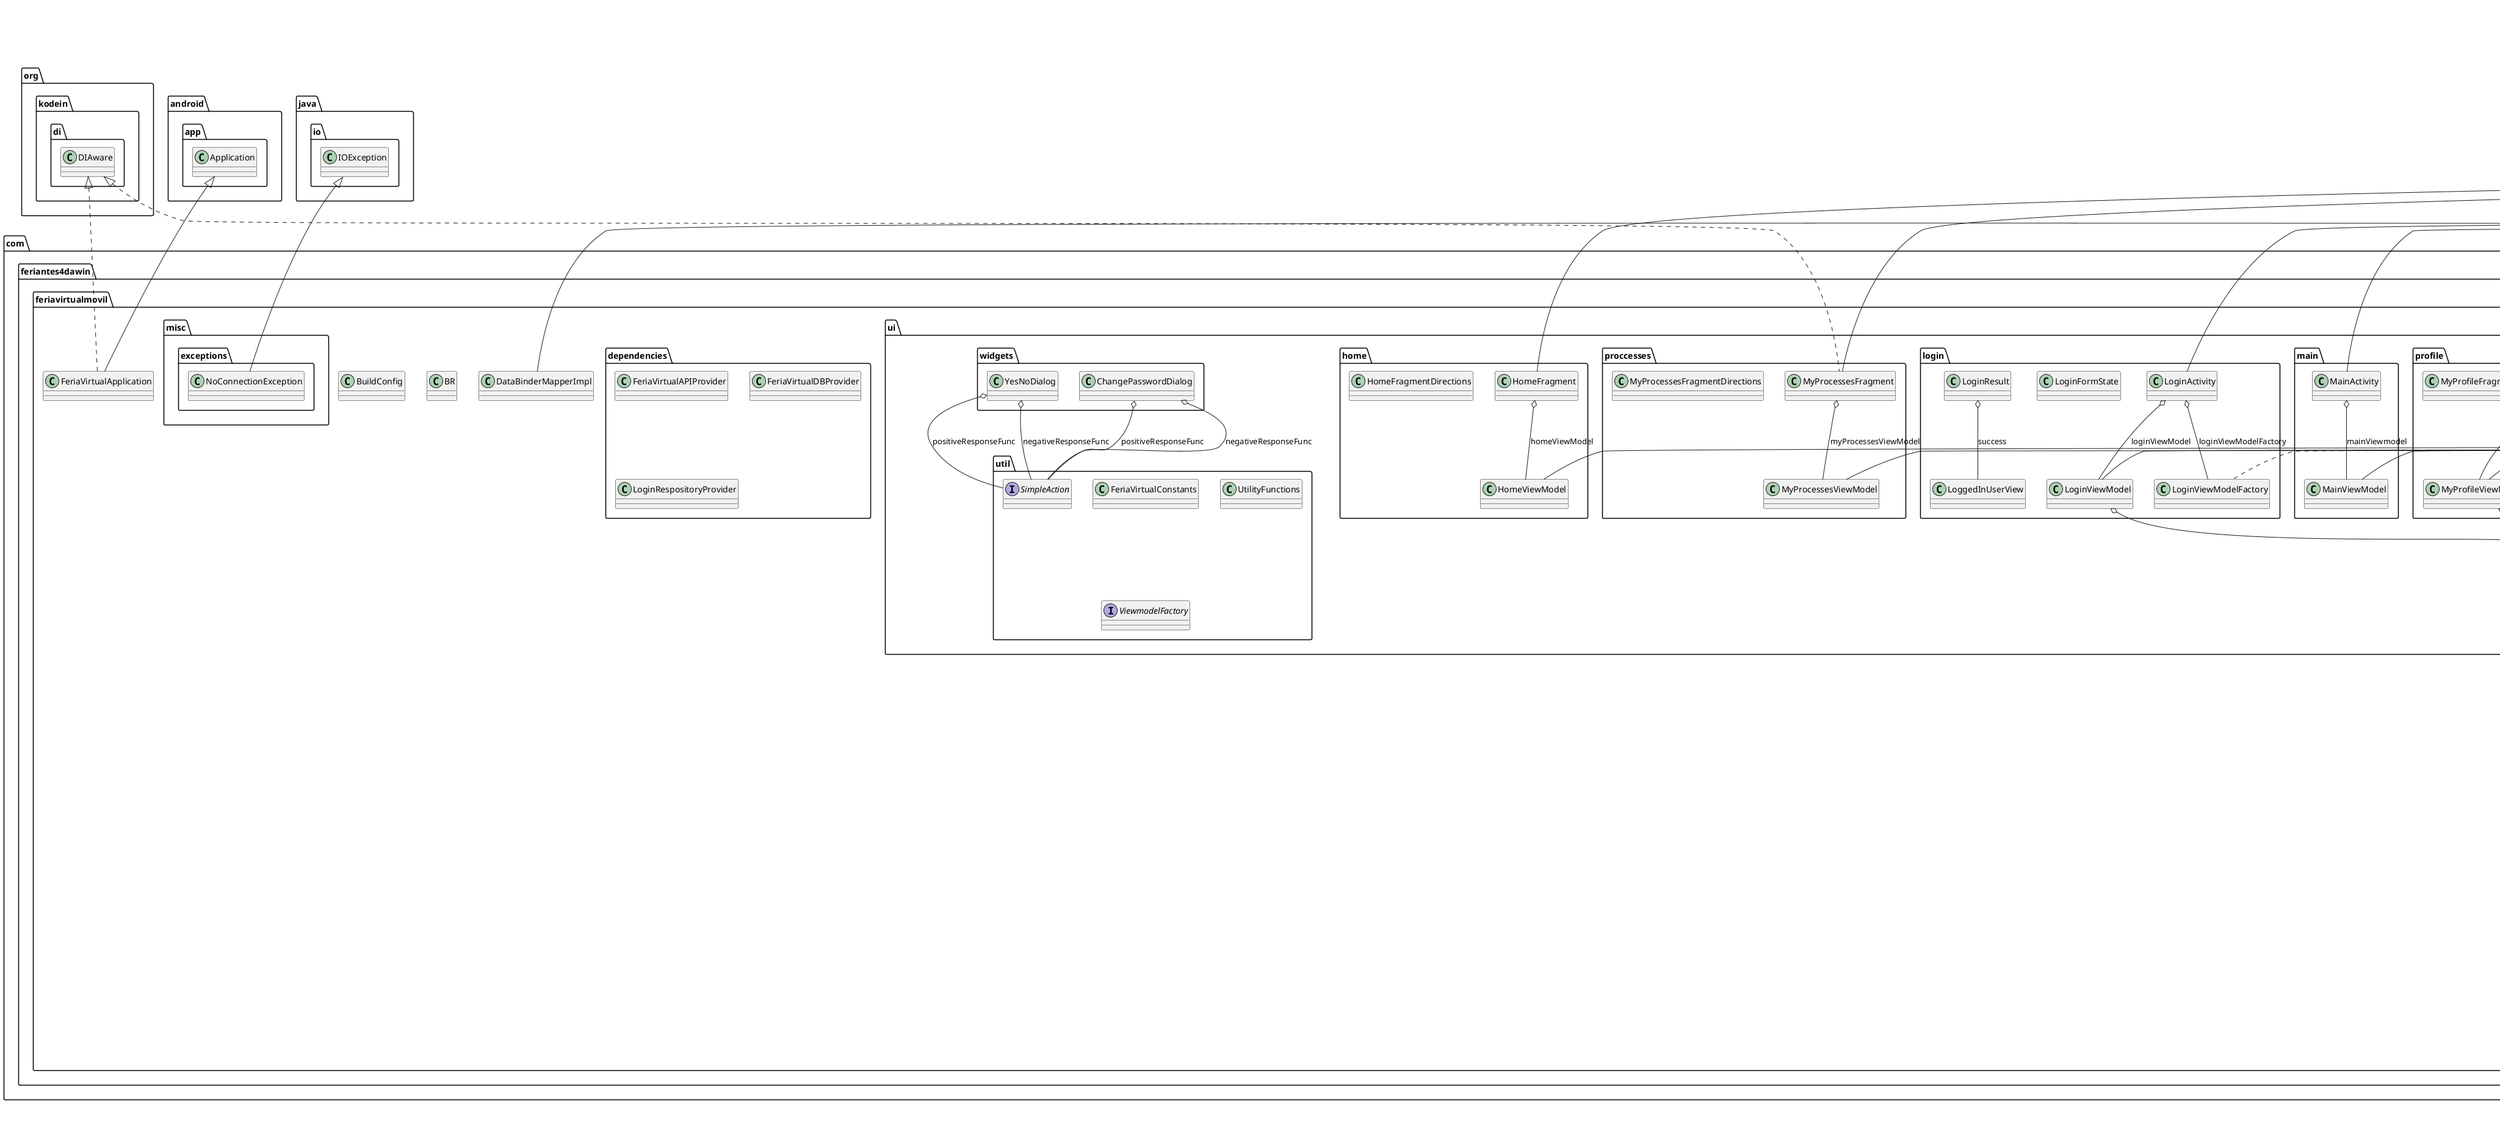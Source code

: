 @startuml

title __FERIA_VIRTUAL_MOVIL.APP's Class Diagram__\n

  namespace androidx.databinding {
    class androidx.databinding.DataBinderMapperImpl {
    }
  }
  

  namespace androidx.databinding {
    interface androidx.databinding.DataBindingComponent {
    }
  }
  

  namespace androidx.databinding {
    namespace library.baseAdapters {
      class androidx.databinding.library.baseAdapters.BR {
      }
    }
  }
  

  namespace com.feriantes4dawin.feriavirtualmovil {
    class com.feriantes4dawin.feriavirtualmovil.BR {
    }
  }
  

  namespace com.feriantes4dawin.feriavirtualmovil {
    class com.feriantes4dawin.feriavirtualmovil.BuildConfig {
    }
  }
  

  namespace com.feriantes4dawin.feriavirtualmovil {
    class com.feriantes4dawin.feriavirtualmovil.DataBinderMapperImpl {
    }
  }
  

  namespace com.feriantes4dawin.feriavirtualmovil {
    class com.feriantes4dawin.feriavirtualmovil.FeriaVirtualApplication {
    }
  }
  

  namespace com.feriantes4dawin.feriavirtualmovil {
    namespace data {
      class com.feriantes4dawin.feriavirtualmovil.data.LoginDataSource {
      }
    }
  }
  

  namespace com.feriantes4dawin.feriavirtualmovil {
    namespace data {
      class com.feriantes4dawin.feriavirtualmovil.data.Result {
      }
    }
  }
  

  namespace com.feriantes4dawin.feriavirtualmovil {
    namespace data {
      namespace db {
        abstract class com.feriantes4dawin.feriavirtualmovil.data.db.FeriaVirtualDatabase {
        }
      }
    }
  }
  

  namespace com.feriantes4dawin.feriavirtualmovil {
    namespace data {
      namespace db {
        class com.feriantes4dawin.feriavirtualmovil.data.db.FeriaVirtualDatabase_Impl {
        }
      }
    }
  }
  

  namespace com.feriantes4dawin.feriavirtualmovil {
    namespace data {
      namespace db {
        interface com.feriantes4dawin.feriavirtualmovil.data.db.UsuarioDAO {
        }
      }
    }
  }
  

  namespace com.feriantes4dawin.feriavirtualmovil {
    namespace data {
      namespace db {
        class com.feriantes4dawin.feriavirtualmovil.data.db.UsuarioDAO_Impl {
        }
      }
    }
  }
  

  namespace com.feriantes4dawin.feriavirtualmovil {
    namespace data {
      namespace db {
        interface com.feriantes4dawin.feriavirtualmovil.data.db.VentaDAO {
        }
      }
    }
  }
  

  namespace com.feriantes4dawin.feriavirtualmovil {
    namespace data {
      namespace model {
        class com.feriantes4dawin.feriavirtualmovil.data.model.LoggedInUser {
        }
      }
    }
  }
  

  namespace com.feriantes4dawin.feriavirtualmovil {
    namespace data {
      namespace model {
        class com.feriantes4dawin.feriavirtualmovil.data.model.Usuario {
        }
      }
    }
  }
  

  namespace com.feriantes4dawin.feriavirtualmovil {
    namespace data {
      namespace model {
        class com.feriantes4dawin.feriavirtualmovil.data.model.Venta {
        }
      }
    }
  }
  

  namespace com.feriantes4dawin.feriavirtualmovil {
    namespace data {
      namespace network {
        interface com.feriantes4dawin.feriavirtualmovil.data.network.ConnectivityInterceptor {
        }
      }
    }
  }
  

  namespace com.feriantes4dawin.feriavirtualmovil {
    namespace data {
      namespace network {
        class com.feriantes4dawin.feriavirtualmovil.data.network.ConnectivityInterceptorImpl {
        }
      }
    }
  }
  

  namespace com.feriantes4dawin.feriavirtualmovil {
    namespace data {
      namespace network {
        interface com.feriantes4dawin.feriavirtualmovil.data.network.UsuarioDataSource {
        }
      }
    }
  }
  

  namespace com.feriantes4dawin.feriavirtualmovil {
    namespace data {
      namespace network {
        class com.feriantes4dawin.feriavirtualmovil.data.network.UsuarioDataSourceImpl {
        }
      }
    }
  }
  

  namespace com.feriantes4dawin.feriavirtualmovil {
    namespace data {
      namespace network {
        namespace responses {
          class com.feriantes4dawin.feriavirtualmovil.data.network.responses.UsuarioResponse {
          }
        }
      }
    }
  }
  

  namespace com.feriantes4dawin.feriavirtualmovil {
    namespace data {
      namespace network {
        namespace responses {
          class com.feriantes4dawin.feriavirtualmovil.data.network.responses.VentasDisponibleResponse {
          }
        }
      }
    }
  }
  

  namespace com.feriantes4dawin.feriavirtualmovil {
    namespace data {
      namespace repos {
        class com.feriantes4dawin.feriavirtualmovil.data.repos.LoginRepository {
        }
      }
    }
  }
  

  namespace com.feriantes4dawin.feriavirtualmovil {
    namespace data {
      namespace repos {
        interface com.feriantes4dawin.feriavirtualmovil.data.repos.UsuarioRepository {
        }
      }
    }
  }
  

  namespace com.feriantes4dawin.feriavirtualmovil {
    namespace data {
      namespace repos {
        class com.feriantes4dawin.feriavirtualmovil.data.repos.UsuarioRepositoryImpl {
        }
      }
    }
  }
  

  namespace com.feriantes4dawin.feriavirtualmovil {
    namespace data {
      namespace services {
        interface com.feriantes4dawin.feriavirtualmovil.data.services.UsuarioAPIService {
        }
      }
    }
  }
  

  namespace com.feriantes4dawin.feriavirtualmovil {
    namespace data {
      namespace services {
        interface com.feriantes4dawin.feriavirtualmovil.data.services.VentasAPIService {
        }
      }
    }
  }
  

  namespace com.feriantes4dawin.feriavirtualmovil {
    namespace dependencies {
      class com.feriantes4dawin.feriavirtualmovil.dependencies.FeriaVirtualAPIProvider {
      }
    }
  }
  

  namespace com.feriantes4dawin.feriavirtualmovil {
    namespace dependencies {
      class com.feriantes4dawin.feriavirtualmovil.dependencies.FeriaVirtualDBProvider {
      }
    }
  }
  

  namespace com.feriantes4dawin.feriavirtualmovil {
    namespace dependencies {
      class com.feriantes4dawin.feriavirtualmovil.dependencies.LoginRespositoryProvider {
      }
    }
  }
  

  namespace com.feriantes4dawin.feriavirtualmovil {
    namespace misc.exceptions {
      class com.feriantes4dawin.feriavirtualmovil.misc.exceptions.NoConnectionException {
      }
    }
  }
  

  namespace com.feriantes4dawin.feriavirtualmovil {
    namespace ui.home {
      class com.feriantes4dawin.feriavirtualmovil.ui.home.HomeFragment {
      }
    }
  }
  

  namespace com.feriantes4dawin.feriavirtualmovil {
    namespace ui.home {
      class com.feriantes4dawin.feriavirtualmovil.ui.home.HomeFragmentDirections {
      }
    }
  }
  

  namespace com.feriantes4dawin.feriavirtualmovil {
    namespace ui.home {
      class com.feriantes4dawin.feriavirtualmovil.ui.home.HomeViewModel {
      }
    }
  }
  

  namespace com.feriantes4dawin.feriavirtualmovil {
    namespace ui.login {
      class com.feriantes4dawin.feriavirtualmovil.ui.login.LoggedInUserView {
      }
    }
  }
  

  namespace com.feriantes4dawin.feriavirtualmovil {
    namespace ui.login {
      class com.feriantes4dawin.feriavirtualmovil.ui.login.LoginActivity {
      }
    }
  }
  

  namespace com.feriantes4dawin.feriavirtualmovil {
    namespace ui.login {
      class com.feriantes4dawin.feriavirtualmovil.ui.login.LoginFormState {
      }
    }
  }
  

  namespace com.feriantes4dawin.feriavirtualmovil {
    namespace ui.login {
      class com.feriantes4dawin.feriavirtualmovil.ui.login.LoginResult {
      }
    }
  }
  

  namespace com.feriantes4dawin.feriavirtualmovil {
    namespace ui.login {
      class com.feriantes4dawin.feriavirtualmovil.ui.login.LoginViewModel {
      }
    }
  }
  

  namespace com.feriantes4dawin.feriavirtualmovil {
    namespace ui.login {
      class com.feriantes4dawin.feriavirtualmovil.ui.login.LoginViewModelFactory {
      }
    }
  }
  

  namespace com.feriantes4dawin.feriavirtualmovil {
    namespace ui.main {
      class com.feriantes4dawin.feriavirtualmovil.ui.main.MainActivity {
      }
    }
  }
  

  namespace com.feriantes4dawin.feriavirtualmovil {
    namespace ui.main {
      class com.feriantes4dawin.feriavirtualmovil.ui.main.MainViewModel {
      }
    }
  }
  

  namespace com.feriantes4dawin.feriavirtualmovil {
    namespace ui.proccesses {
      class com.feriantes4dawin.feriavirtualmovil.ui.proccesses.MyProcessesFragment {
      }
    }
  }
  

  namespace com.feriantes4dawin.feriavirtualmovil {
    namespace ui.proccesses {
      class com.feriantes4dawin.feriavirtualmovil.ui.proccesses.MyProcessesFragmentDirections {
      }
    }
  }
  

  namespace com.feriantes4dawin.feriavirtualmovil {
    namespace ui.proccesses {
      class com.feriantes4dawin.feriavirtualmovil.ui.proccesses.MyProcessesViewModel {
      }
    }
  }
  

  namespace com.feriantes4dawin.feriavirtualmovil {
    namespace ui.profile {
      class com.feriantes4dawin.feriavirtualmovil.ui.profile.MyProfileFragment {
      }
    }
  }
  

  namespace com.feriantes4dawin.feriavirtualmovil {
    namespace ui.profile {
      class com.feriantes4dawin.feriavirtualmovil.ui.profile.MyProfileFragmentDirections {
      }
    }
  }
  

  namespace com.feriantes4dawin.feriavirtualmovil {
    namespace ui.profile {
      class com.feriantes4dawin.feriavirtualmovil.ui.profile.MyProfileViewModel {
      }
    }
  }
  

  namespace com.feriantes4dawin.feriavirtualmovil {
    namespace ui.profile {
      class com.feriantes4dawin.feriavirtualmovil.ui.profile.MyProfileViewModelFactory {
      }
    }
  }
  

  namespace com.feriantes4dawin.feriavirtualmovil {
    namespace ui.sales {
      class com.feriantes4dawin.feriavirtualmovil.ui.sales.CurrentSalesFragment {
      }
    }
  }
  

  namespace com.feriantes4dawin.feriavirtualmovil {
    namespace ui.sales {
      class com.feriantes4dawin.feriavirtualmovil.ui.sales.CurrentSalesFragmentDirections {
      }
    }
  }
  

  namespace com.feriantes4dawin.feriavirtualmovil {
    namespace ui.sales {
      class com.feriantes4dawin.feriavirtualmovil.ui.sales.CurrentSalesViewModel {
      }
    }
  }
  

  namespace com.feriantes4dawin.feriavirtualmovil {
    namespace ui.sales {
      class com.feriantes4dawin.feriavirtualmovil.ui.sales.SaleDetailActivity {
      }
    }
  }
  

  namespace com.feriantes4dawin.feriavirtualmovil {
    namespace ui.sales {
      class com.feriantes4dawin.feriavirtualmovil.ui.sales.SaleDetailViewModel {
      }
    }
  }
  

  namespace com.feriantes4dawin.feriavirtualmovil {
    namespace ui.sales {
      class com.feriantes4dawin.feriavirtualmovil.ui.sales.SalesListCustomAdapter {
      }
    }
  }
  

  namespace com.feriantes4dawin.feriavirtualmovil {
    namespace ui.settings {
      class com.feriantes4dawin.feriavirtualmovil.ui.settings.SettingsActivity {
      }
    }
  }
  

  namespace com.feriantes4dawin.feriavirtualmovil {
    namespace ui.settings {
      class com.feriantes4dawin.feriavirtualmovil.ui.settings.SettingsFragment {
      }
    }
  }
  

  namespace com.feriantes4dawin.feriavirtualmovil {
    namespace ui.settings {
      class com.feriantes4dawin.feriavirtualmovil.ui.settings.SettingsViewModel {
      }
    }
  }
  

  namespace com.feriantes4dawin.feriavirtualmovil {
    namespace ui.util {
      class com.feriantes4dawin.feriavirtualmovil.ui.util.FeriaVirtualConstants {
      }
    }
  }
  

  namespace com.feriantes4dawin.feriavirtualmovil {
    namespace ui.util {
      interface com.feriantes4dawin.feriavirtualmovil.ui.util.SimpleAction {
      }
    }
  }
  

  namespace com.feriantes4dawin.feriavirtualmovil {
    namespace ui.util {
      class com.feriantes4dawin.feriavirtualmovil.ui.util.UtilityFunctions {
      }
    }
  }
  

  namespace com.feriantes4dawin.feriavirtualmovil {
    namespace ui.util {
      interface com.feriantes4dawin.feriavirtualmovil.ui.util.ViewmodelFactory {
      }
    }
  }
  

  namespace com.feriantes4dawin.feriavirtualmovil {
    namespace ui.widgets {
      class com.feriantes4dawin.feriavirtualmovil.ui.widgets.ChangePasswordDialog {
      }
    }
  }
  

  namespace com.feriantes4dawin.feriavirtualmovil {
    namespace ui.widgets {
      class com.feriantes4dawin.feriavirtualmovil.ui.widgets.YesNoDialog {
      }
    }
  }
  

  androidx.databinding.DataBinderMapperImpl -up-|> androidx.databinding.MergedDataBinderMapper
  com.feriantes4dawin.feriavirtualmovil.DataBinderMapperImpl -up-|> androidx.databinding.DataBinderMapper
  com.feriantes4dawin.feriavirtualmovil.FeriaVirtualApplication .up.|> org.kodein.di.DIAware
  com.feriantes4dawin.feriavirtualmovil.FeriaVirtualApplication -up-|> android.app.Application
  com.feriantes4dawin.feriavirtualmovil.data.db.FeriaVirtualDatabase -up-|> androidx.room.RoomDatabase
  com.feriantes4dawin.feriavirtualmovil.data.db.FeriaVirtualDatabase_Impl -up-|> com.feriantes4dawin.feriavirtualmovil.data.db.FeriaVirtualDatabase
  com.feriantes4dawin.feriavirtualmovil.data.db.FeriaVirtualDatabase_Impl o-- com.feriantes4dawin.feriavirtualmovil.data.db.UsuarioDAO : _usuarioDAO
  com.feriantes4dawin.feriavirtualmovil.data.db.UsuarioDAO_Impl .up.|> com.feriantes4dawin.feriavirtualmovil.data.db.UsuarioDAO
  com.feriantes4dawin.feriavirtualmovil.data.network.ConnectivityInterceptorImpl .up.|> com.feriantes4dawin.feriavirtualmovil.data.network.ConnectivityInterceptor
  com.feriantes4dawin.feriavirtualmovil.data.network.UsuarioDataSourceImpl .up.|> com.feriantes4dawin.feriavirtualmovil.data.network.UsuarioDataSource
  com.feriantes4dawin.feriavirtualmovil.data.network.UsuarioDataSourceImpl o-- com.feriantes4dawin.feriavirtualmovil.data.services.UsuarioAPIService : usuService
  com.feriantes4dawin.feriavirtualmovil.data.network.responses.UsuarioResponse o-- com.feriantes4dawin.feriavirtualmovil.data.model.Usuario : usuario
  com.feriantes4dawin.feriavirtualmovil.data.network.responses.VentasDisponibleResponse o-- com.feriantes4dawin.feriavirtualmovil.data.model.Venta : venta
  com.feriantes4dawin.feriavirtualmovil.data.repos.LoginRepository o-- com.feriantes4dawin.feriavirtualmovil.data.LoginDataSource : dataSource
  com.feriantes4dawin.feriavirtualmovil.data.repos.LoginRepository o-- com.feriantes4dawin.feriavirtualmovil.data.model.LoggedInUser : usuarioActivo
  com.feriantes4dawin.feriavirtualmovil.data.repos.UsuarioRepositoryImpl .up.|> com.feriantes4dawin.feriavirtualmovil.data.repos.UsuarioRepository
  com.feriantes4dawin.feriavirtualmovil.data.repos.UsuarioRepositoryImpl o-- com.feriantes4dawin.feriavirtualmovil.data.db.UsuarioDAO : usuarioDAO
  com.feriantes4dawin.feriavirtualmovil.data.repos.UsuarioRepositoryImpl o-- com.feriantes4dawin.feriavirtualmovil.data.network.UsuarioDataSource : usuarioDataSource
  com.feriantes4dawin.feriavirtualmovil.misc.exceptions.NoConnectionException -up-|> java.io.IOException
  com.feriantes4dawin.feriavirtualmovil.ui.home.HomeFragment -up-|> androidx.fragment.app.Fragment
  com.feriantes4dawin.feriavirtualmovil.ui.home.HomeFragment o-- com.feriantes4dawin.feriavirtualmovil.ui.home.HomeViewModel : homeViewModel
  com.feriantes4dawin.feriavirtualmovil.ui.home.HomeViewModel -up-|> androidx.lifecycle.ViewModel
  com.feriantes4dawin.feriavirtualmovil.ui.login.LoginActivity -up-|> androidx.appcompat.app.AppCompatActivity
  com.feriantes4dawin.feriavirtualmovil.ui.login.LoginActivity o-- com.feriantes4dawin.feriavirtualmovil.ui.login.LoginViewModel : loginViewModel
  com.feriantes4dawin.feriavirtualmovil.ui.login.LoginActivity o-- com.feriantes4dawin.feriavirtualmovil.ui.login.LoginViewModelFactory : loginViewModelFactory
  com.feriantes4dawin.feriavirtualmovil.ui.login.LoginResult o-- com.feriantes4dawin.feriavirtualmovil.ui.login.LoggedInUserView : success
  com.feriantes4dawin.feriavirtualmovil.ui.login.LoginViewModel -up-|> androidx.lifecycle.ViewModel
  com.feriantes4dawin.feriavirtualmovil.ui.login.LoginViewModel o-- com.feriantes4dawin.feriavirtualmovil.data.repos.LoginRepository : loginRepository
  com.feriantes4dawin.feriavirtualmovil.ui.login.LoginViewModelFactory .up.|> androidx.lifecycle.ViewModelProvider.Factory
  com.feriantes4dawin.feriavirtualmovil.ui.main.MainActivity -up-|> androidx.appcompat.app.AppCompatActivity
  com.feriantes4dawin.feriavirtualmovil.ui.main.MainActivity o-- com.feriantes4dawin.feriavirtualmovil.ui.main.MainViewModel : mainViewmodel
  com.feriantes4dawin.feriavirtualmovil.ui.main.MainViewModel -up-|> androidx.lifecycle.ViewModel
  com.feriantes4dawin.feriavirtualmovil.ui.proccesses.MyProcessesFragment .up.|> org.kodein.di.DIAware
  com.feriantes4dawin.feriavirtualmovil.ui.proccesses.MyProcessesFragment -up-|> androidx.fragment.app.Fragment
  com.feriantes4dawin.feriavirtualmovil.ui.proccesses.MyProcessesFragment o-- com.feriantes4dawin.feriavirtualmovil.ui.proccesses.MyProcessesViewModel : myProcessesViewModel
  com.feriantes4dawin.feriavirtualmovil.ui.proccesses.MyProcessesViewModel -up-|> androidx.lifecycle.ViewModel
  com.feriantes4dawin.feriavirtualmovil.ui.profile.MyProfileFragment -up-|> androidx.fragment.app.Fragment
  com.feriantes4dawin.feriavirtualmovil.ui.profile.MyProfileFragment o-- com.feriantes4dawin.feriavirtualmovil.ui.profile.MyProfileViewModel : myProfileViewModel
  com.feriantes4dawin.feriavirtualmovil.ui.profile.MyProfileFragment o-- com.feriantes4dawin.feriavirtualmovil.ui.profile.MyProfileViewModelFactory : myProfileViewModelFactory
  com.feriantes4dawin.feriavirtualmovil.ui.profile.MyProfileViewModel -up-|> androidx.lifecycle.ViewModel
  com.feriantes4dawin.feriavirtualmovil.ui.profile.MyProfileViewModel o-- com.feriantes4dawin.feriavirtualmovil.data.repos.UsuarioRepository : usuarioRepo
  com.feriantes4dawin.feriavirtualmovil.ui.profile.MyProfileViewModelFactory .up.|> androidx.lifecycle.ViewModelProvider.Factory
  com.feriantes4dawin.feriavirtualmovil.ui.profile.MyProfileViewModelFactory o-- com.feriantes4dawin.feriavirtualmovil.data.repos.UsuarioRepository : usuarioRepo
  com.feriantes4dawin.feriavirtualmovil.ui.sales.CurrentSalesFragment -up-|> androidx.fragment.app.Fragment
  com.feriantes4dawin.feriavirtualmovil.ui.sales.CurrentSalesFragment o-- com.feriantes4dawin.feriavirtualmovil.ui.sales.CurrentSalesViewModel : currentSalesViewModel
  com.feriantes4dawin.feriavirtualmovil.ui.sales.CurrentSalesViewModel -up-|> androidx.lifecycle.ViewModel
  com.feriantes4dawin.feriavirtualmovil.ui.sales.SaleDetailActivity -up-|> androidx.appcompat.app.AppCompatActivity
  com.feriantes4dawin.feriavirtualmovil.ui.sales.SaleDetailActivity o-- com.feriantes4dawin.feriavirtualmovil.ui.sales.SaleDetailViewModel : viewmodel
  com.feriantes4dawin.feriavirtualmovil.ui.sales.SaleDetailViewModel -up-|> androidx.lifecycle.ViewModel
  com.feriantes4dawin.feriavirtualmovil.ui.sales.SalesListCustomAdapter -up-|> androidx.recyclerview.widget.RecyclerView.Adapter
  com.feriantes4dawin.feriavirtualmovil.ui.settings.SettingsActivity -up-|> androidx.appcompat.app.AppCompatActivity
  com.feriantes4dawin.feriavirtualmovil.ui.settings.SettingsActivity o-- com.feriantes4dawin.feriavirtualmovil.ui.settings.SettingsViewModel : viewmodel
  com.feriantes4dawin.feriavirtualmovil.ui.settings.SettingsFragment -up-|> androidx.preference.PreferenceFragmentCompat
  com.feriantes4dawin.feriavirtualmovil.ui.settings.SettingsViewModel -up-|> androidx.lifecycle.ViewModel
  com.feriantes4dawin.feriavirtualmovil.ui.widgets.ChangePasswordDialog o-- com.feriantes4dawin.feriavirtualmovil.ui.util.SimpleAction : negativeResponseFunc
  com.feriantes4dawin.feriavirtualmovil.ui.widgets.ChangePasswordDialog o-- com.feriantes4dawin.feriavirtualmovil.ui.util.SimpleAction : positiveResponseFunc
  com.feriantes4dawin.feriavirtualmovil.ui.widgets.YesNoDialog o-- com.feriantes4dawin.feriavirtualmovil.ui.util.SimpleAction : negativeResponseFunc
  com.feriantes4dawin.feriavirtualmovil.ui.widgets.YesNoDialog o-- com.feriantes4dawin.feriavirtualmovil.ui.util.SimpleAction : positiveResponseFunc


right footer


PlantUML diagram generated by SketchIt! (https://bitbucket.org/pmesmeur/sketch.it)
For more information about this tool, please contact philippe.mesmeur@gmail.com
endfooter

@enduml
